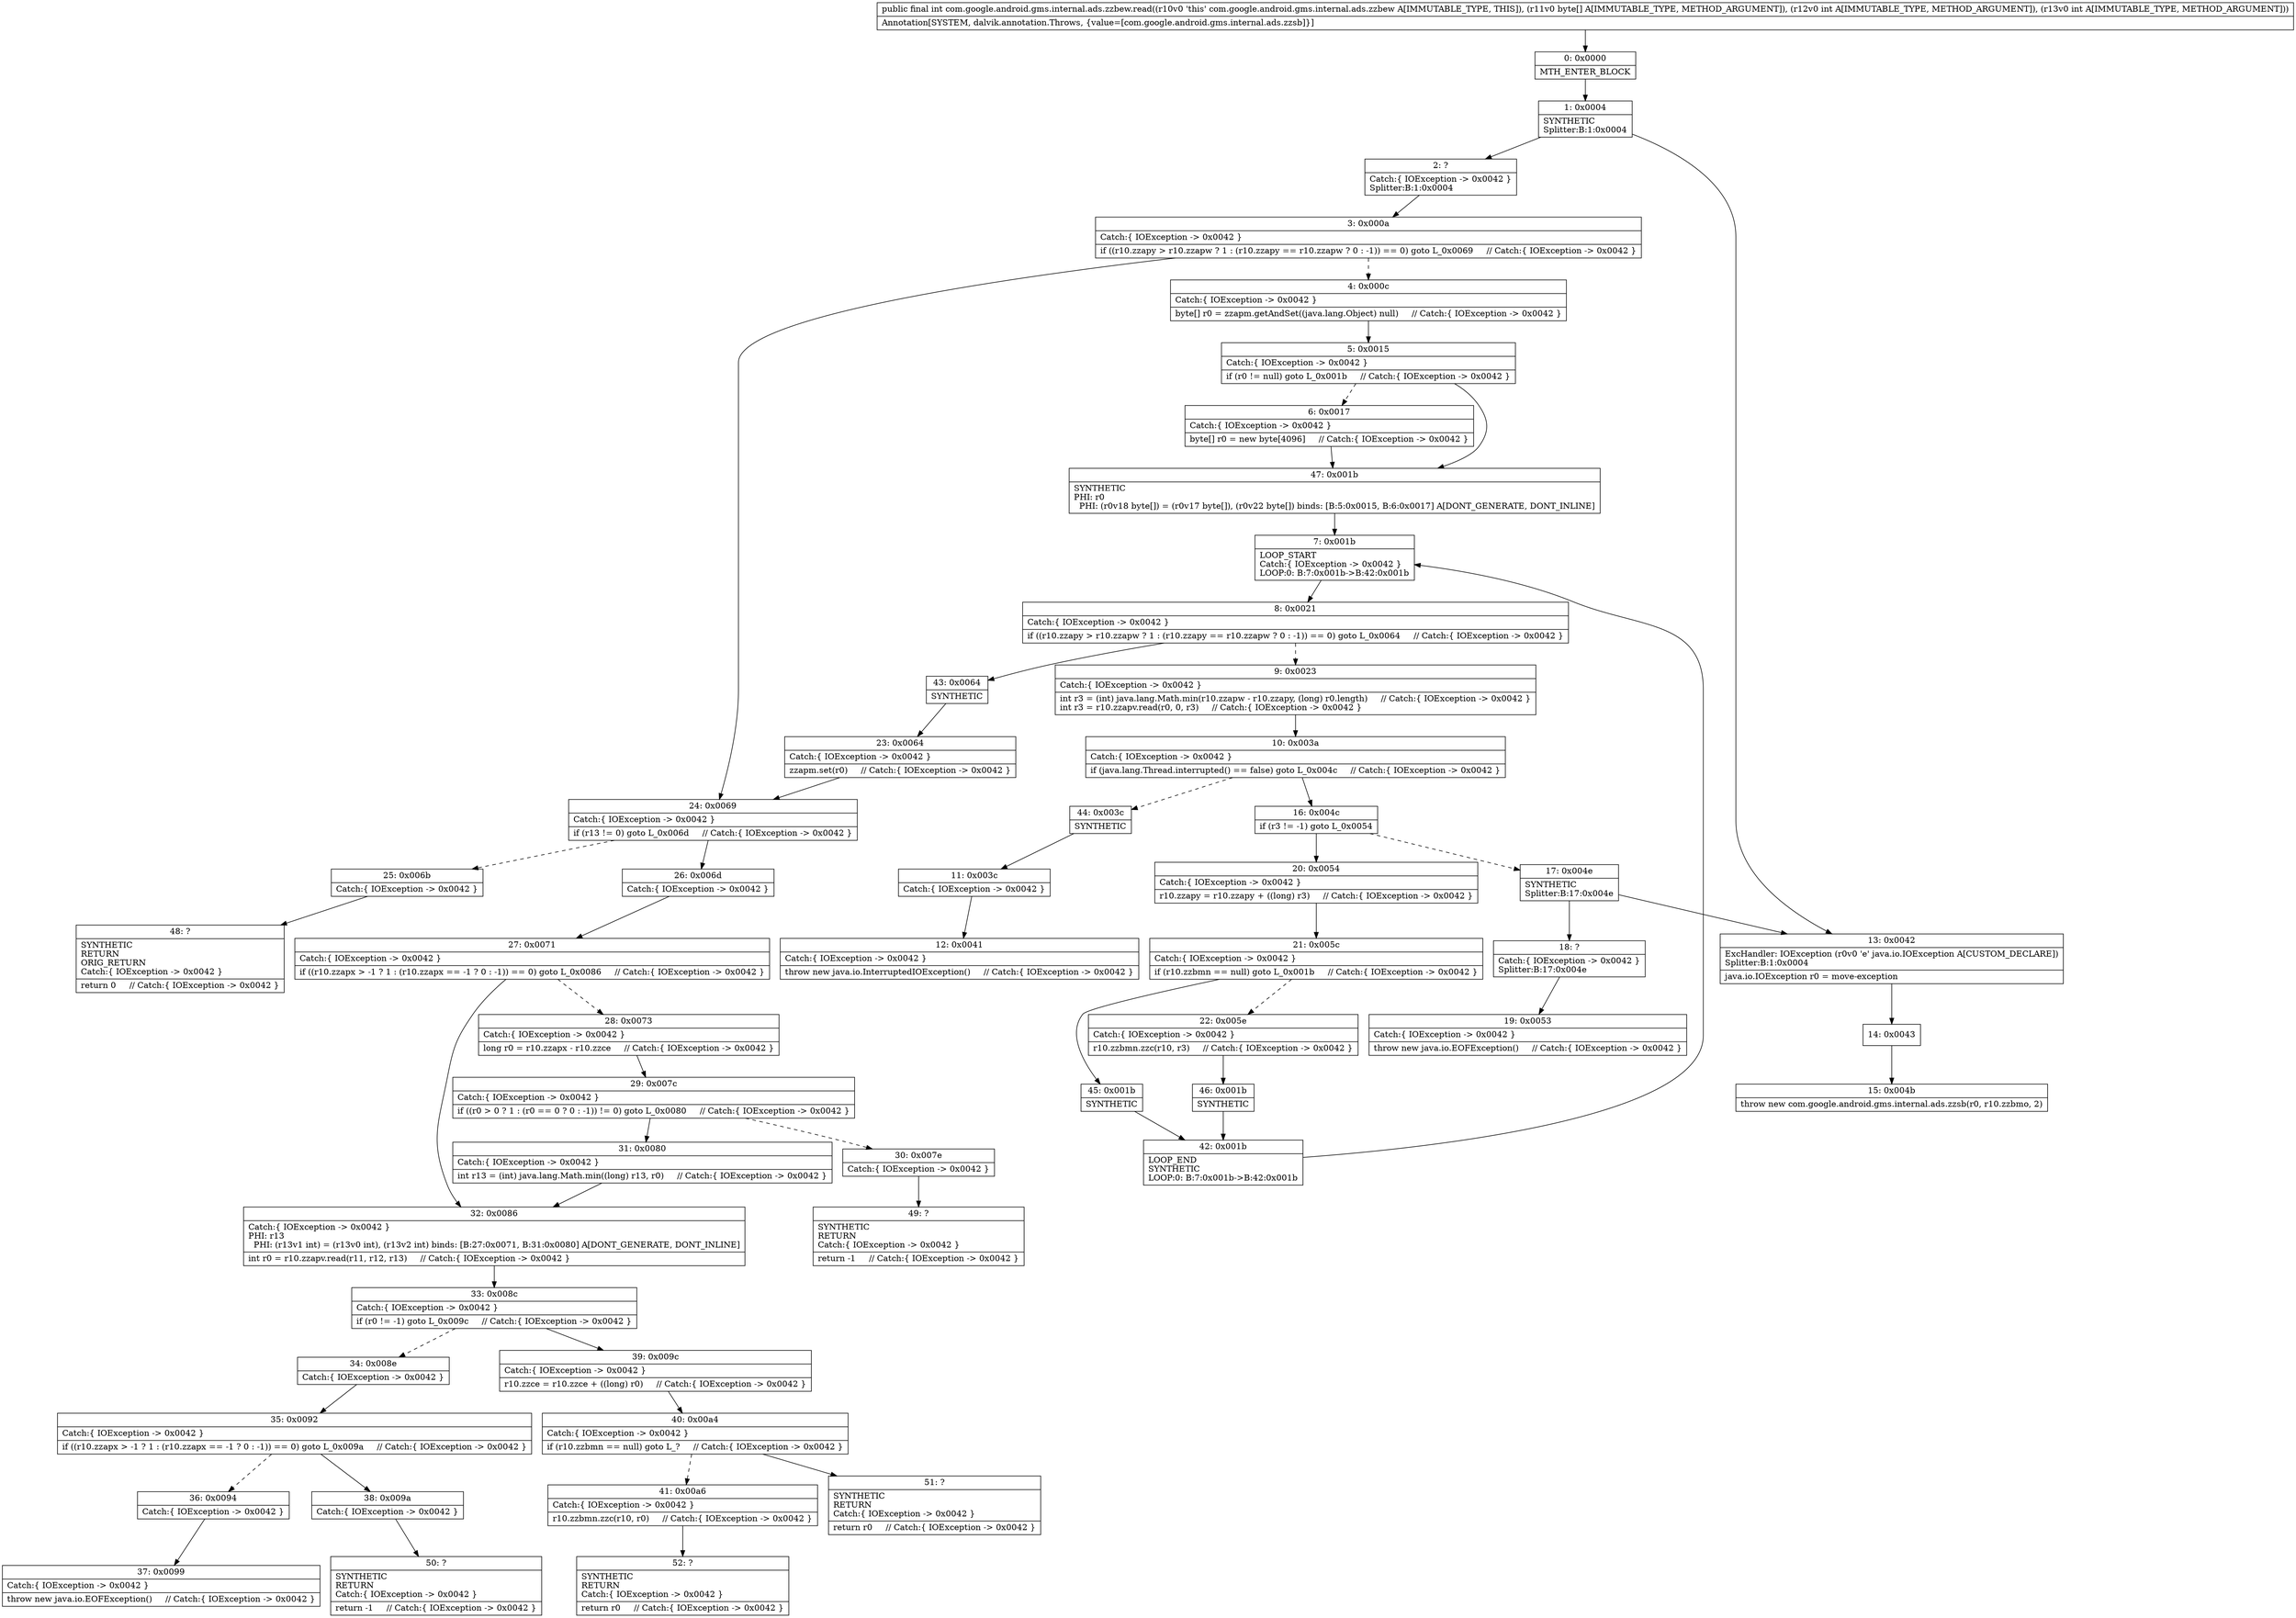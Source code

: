 digraph "CFG forcom.google.android.gms.internal.ads.zzbew.read([BII)I" {
Node_0 [shape=record,label="{0\:\ 0x0000|MTH_ENTER_BLOCK\l}"];
Node_1 [shape=record,label="{1\:\ 0x0004|SYNTHETIC\lSplitter:B:1:0x0004\l}"];
Node_2 [shape=record,label="{2\:\ ?|Catch:\{ IOException \-\> 0x0042 \}\lSplitter:B:1:0x0004\l}"];
Node_3 [shape=record,label="{3\:\ 0x000a|Catch:\{ IOException \-\> 0x0042 \}\l|if ((r10.zzapy \> r10.zzapw ? 1 : (r10.zzapy == r10.zzapw ? 0 : \-1)) == 0) goto L_0x0069     \/\/ Catch:\{ IOException \-\> 0x0042 \}\l}"];
Node_4 [shape=record,label="{4\:\ 0x000c|Catch:\{ IOException \-\> 0x0042 \}\l|byte[] r0 = zzapm.getAndSet((java.lang.Object) null)     \/\/ Catch:\{ IOException \-\> 0x0042 \}\l}"];
Node_5 [shape=record,label="{5\:\ 0x0015|Catch:\{ IOException \-\> 0x0042 \}\l|if (r0 != null) goto L_0x001b     \/\/ Catch:\{ IOException \-\> 0x0042 \}\l}"];
Node_6 [shape=record,label="{6\:\ 0x0017|Catch:\{ IOException \-\> 0x0042 \}\l|byte[] r0 = new byte[4096]     \/\/ Catch:\{ IOException \-\> 0x0042 \}\l}"];
Node_7 [shape=record,label="{7\:\ 0x001b|LOOP_START\lCatch:\{ IOException \-\> 0x0042 \}\lLOOP:0: B:7:0x001b\-\>B:42:0x001b\l}"];
Node_8 [shape=record,label="{8\:\ 0x0021|Catch:\{ IOException \-\> 0x0042 \}\l|if ((r10.zzapy \> r10.zzapw ? 1 : (r10.zzapy == r10.zzapw ? 0 : \-1)) == 0) goto L_0x0064     \/\/ Catch:\{ IOException \-\> 0x0042 \}\l}"];
Node_9 [shape=record,label="{9\:\ 0x0023|Catch:\{ IOException \-\> 0x0042 \}\l|int r3 = (int) java.lang.Math.min(r10.zzapw \- r10.zzapy, (long) r0.length)     \/\/ Catch:\{ IOException \-\> 0x0042 \}\lint r3 = r10.zzapv.read(r0, 0, r3)     \/\/ Catch:\{ IOException \-\> 0x0042 \}\l}"];
Node_10 [shape=record,label="{10\:\ 0x003a|Catch:\{ IOException \-\> 0x0042 \}\l|if (java.lang.Thread.interrupted() == false) goto L_0x004c     \/\/ Catch:\{ IOException \-\> 0x0042 \}\l}"];
Node_11 [shape=record,label="{11\:\ 0x003c|Catch:\{ IOException \-\> 0x0042 \}\l}"];
Node_12 [shape=record,label="{12\:\ 0x0041|Catch:\{ IOException \-\> 0x0042 \}\l|throw new java.io.InterruptedIOException()     \/\/ Catch:\{ IOException \-\> 0x0042 \}\l}"];
Node_13 [shape=record,label="{13\:\ 0x0042|ExcHandler: IOException (r0v0 'e' java.io.IOException A[CUSTOM_DECLARE])\lSplitter:B:1:0x0004\l|java.io.IOException r0 = move\-exception\l}"];
Node_14 [shape=record,label="{14\:\ 0x0043}"];
Node_15 [shape=record,label="{15\:\ 0x004b|throw new com.google.android.gms.internal.ads.zzsb(r0, r10.zzbmo, 2)\l}"];
Node_16 [shape=record,label="{16\:\ 0x004c|if (r3 != \-1) goto L_0x0054\l}"];
Node_17 [shape=record,label="{17\:\ 0x004e|SYNTHETIC\lSplitter:B:17:0x004e\l}"];
Node_18 [shape=record,label="{18\:\ ?|Catch:\{ IOException \-\> 0x0042 \}\lSplitter:B:17:0x004e\l}"];
Node_19 [shape=record,label="{19\:\ 0x0053|Catch:\{ IOException \-\> 0x0042 \}\l|throw new java.io.EOFException()     \/\/ Catch:\{ IOException \-\> 0x0042 \}\l}"];
Node_20 [shape=record,label="{20\:\ 0x0054|Catch:\{ IOException \-\> 0x0042 \}\l|r10.zzapy = r10.zzapy + ((long) r3)     \/\/ Catch:\{ IOException \-\> 0x0042 \}\l}"];
Node_21 [shape=record,label="{21\:\ 0x005c|Catch:\{ IOException \-\> 0x0042 \}\l|if (r10.zzbmn == null) goto L_0x001b     \/\/ Catch:\{ IOException \-\> 0x0042 \}\l}"];
Node_22 [shape=record,label="{22\:\ 0x005e|Catch:\{ IOException \-\> 0x0042 \}\l|r10.zzbmn.zzc(r10, r3)     \/\/ Catch:\{ IOException \-\> 0x0042 \}\l}"];
Node_23 [shape=record,label="{23\:\ 0x0064|Catch:\{ IOException \-\> 0x0042 \}\l|zzapm.set(r0)     \/\/ Catch:\{ IOException \-\> 0x0042 \}\l}"];
Node_24 [shape=record,label="{24\:\ 0x0069|Catch:\{ IOException \-\> 0x0042 \}\l|if (r13 != 0) goto L_0x006d     \/\/ Catch:\{ IOException \-\> 0x0042 \}\l}"];
Node_25 [shape=record,label="{25\:\ 0x006b|Catch:\{ IOException \-\> 0x0042 \}\l}"];
Node_26 [shape=record,label="{26\:\ 0x006d|Catch:\{ IOException \-\> 0x0042 \}\l}"];
Node_27 [shape=record,label="{27\:\ 0x0071|Catch:\{ IOException \-\> 0x0042 \}\l|if ((r10.zzapx \> \-1 ? 1 : (r10.zzapx == \-1 ? 0 : \-1)) == 0) goto L_0x0086     \/\/ Catch:\{ IOException \-\> 0x0042 \}\l}"];
Node_28 [shape=record,label="{28\:\ 0x0073|Catch:\{ IOException \-\> 0x0042 \}\l|long r0 = r10.zzapx \- r10.zzce     \/\/ Catch:\{ IOException \-\> 0x0042 \}\l}"];
Node_29 [shape=record,label="{29\:\ 0x007c|Catch:\{ IOException \-\> 0x0042 \}\l|if ((r0 \> 0 ? 1 : (r0 == 0 ? 0 : \-1)) != 0) goto L_0x0080     \/\/ Catch:\{ IOException \-\> 0x0042 \}\l}"];
Node_30 [shape=record,label="{30\:\ 0x007e|Catch:\{ IOException \-\> 0x0042 \}\l}"];
Node_31 [shape=record,label="{31\:\ 0x0080|Catch:\{ IOException \-\> 0x0042 \}\l|int r13 = (int) java.lang.Math.min((long) r13, r0)     \/\/ Catch:\{ IOException \-\> 0x0042 \}\l}"];
Node_32 [shape=record,label="{32\:\ 0x0086|Catch:\{ IOException \-\> 0x0042 \}\lPHI: r13 \l  PHI: (r13v1 int) = (r13v0 int), (r13v2 int) binds: [B:27:0x0071, B:31:0x0080] A[DONT_GENERATE, DONT_INLINE]\l|int r0 = r10.zzapv.read(r11, r12, r13)     \/\/ Catch:\{ IOException \-\> 0x0042 \}\l}"];
Node_33 [shape=record,label="{33\:\ 0x008c|Catch:\{ IOException \-\> 0x0042 \}\l|if (r0 != \-1) goto L_0x009c     \/\/ Catch:\{ IOException \-\> 0x0042 \}\l}"];
Node_34 [shape=record,label="{34\:\ 0x008e|Catch:\{ IOException \-\> 0x0042 \}\l}"];
Node_35 [shape=record,label="{35\:\ 0x0092|Catch:\{ IOException \-\> 0x0042 \}\l|if ((r10.zzapx \> \-1 ? 1 : (r10.zzapx == \-1 ? 0 : \-1)) == 0) goto L_0x009a     \/\/ Catch:\{ IOException \-\> 0x0042 \}\l}"];
Node_36 [shape=record,label="{36\:\ 0x0094|Catch:\{ IOException \-\> 0x0042 \}\l}"];
Node_37 [shape=record,label="{37\:\ 0x0099|Catch:\{ IOException \-\> 0x0042 \}\l|throw new java.io.EOFException()     \/\/ Catch:\{ IOException \-\> 0x0042 \}\l}"];
Node_38 [shape=record,label="{38\:\ 0x009a|Catch:\{ IOException \-\> 0x0042 \}\l}"];
Node_39 [shape=record,label="{39\:\ 0x009c|Catch:\{ IOException \-\> 0x0042 \}\l|r10.zzce = r10.zzce + ((long) r0)     \/\/ Catch:\{ IOException \-\> 0x0042 \}\l}"];
Node_40 [shape=record,label="{40\:\ 0x00a4|Catch:\{ IOException \-\> 0x0042 \}\l|if (r10.zzbmn == null) goto L_?     \/\/ Catch:\{ IOException \-\> 0x0042 \}\l}"];
Node_41 [shape=record,label="{41\:\ 0x00a6|Catch:\{ IOException \-\> 0x0042 \}\l|r10.zzbmn.zzc(r10, r0)     \/\/ Catch:\{ IOException \-\> 0x0042 \}\l}"];
Node_42 [shape=record,label="{42\:\ 0x001b|LOOP_END\lSYNTHETIC\lLOOP:0: B:7:0x001b\-\>B:42:0x001b\l}"];
Node_43 [shape=record,label="{43\:\ 0x0064|SYNTHETIC\l}"];
Node_44 [shape=record,label="{44\:\ 0x003c|SYNTHETIC\l}"];
Node_45 [shape=record,label="{45\:\ 0x001b|SYNTHETIC\l}"];
Node_46 [shape=record,label="{46\:\ 0x001b|SYNTHETIC\l}"];
Node_47 [shape=record,label="{47\:\ 0x001b|SYNTHETIC\lPHI: r0 \l  PHI: (r0v18 byte[]) = (r0v17 byte[]), (r0v22 byte[]) binds: [B:5:0x0015, B:6:0x0017] A[DONT_GENERATE, DONT_INLINE]\l}"];
Node_48 [shape=record,label="{48\:\ ?|SYNTHETIC\lRETURN\lORIG_RETURN\lCatch:\{ IOException \-\> 0x0042 \}\l|return 0     \/\/ Catch:\{ IOException \-\> 0x0042 \}\l}"];
Node_49 [shape=record,label="{49\:\ ?|SYNTHETIC\lRETURN\lCatch:\{ IOException \-\> 0x0042 \}\l|return \-1     \/\/ Catch:\{ IOException \-\> 0x0042 \}\l}"];
Node_50 [shape=record,label="{50\:\ ?|SYNTHETIC\lRETURN\lCatch:\{ IOException \-\> 0x0042 \}\l|return \-1     \/\/ Catch:\{ IOException \-\> 0x0042 \}\l}"];
Node_51 [shape=record,label="{51\:\ ?|SYNTHETIC\lRETURN\lCatch:\{ IOException \-\> 0x0042 \}\l|return r0     \/\/ Catch:\{ IOException \-\> 0x0042 \}\l}"];
Node_52 [shape=record,label="{52\:\ ?|SYNTHETIC\lRETURN\lCatch:\{ IOException \-\> 0x0042 \}\l|return r0     \/\/ Catch:\{ IOException \-\> 0x0042 \}\l}"];
MethodNode[shape=record,label="{public final int com.google.android.gms.internal.ads.zzbew.read((r10v0 'this' com.google.android.gms.internal.ads.zzbew A[IMMUTABLE_TYPE, THIS]), (r11v0 byte[] A[IMMUTABLE_TYPE, METHOD_ARGUMENT]), (r12v0 int A[IMMUTABLE_TYPE, METHOD_ARGUMENT]), (r13v0 int A[IMMUTABLE_TYPE, METHOD_ARGUMENT]))  | Annotation[SYSTEM, dalvik.annotation.Throws, \{value=[com.google.android.gms.internal.ads.zzsb]\}]\l}"];
MethodNode -> Node_0;
Node_0 -> Node_1;
Node_1 -> Node_2;
Node_1 -> Node_13;
Node_2 -> Node_3;
Node_3 -> Node_4[style=dashed];
Node_3 -> Node_24;
Node_4 -> Node_5;
Node_5 -> Node_6[style=dashed];
Node_5 -> Node_47;
Node_6 -> Node_47;
Node_7 -> Node_8;
Node_8 -> Node_9[style=dashed];
Node_8 -> Node_43;
Node_9 -> Node_10;
Node_10 -> Node_16;
Node_10 -> Node_44[style=dashed];
Node_11 -> Node_12;
Node_13 -> Node_14;
Node_14 -> Node_15;
Node_16 -> Node_17[style=dashed];
Node_16 -> Node_20;
Node_17 -> Node_18;
Node_17 -> Node_13;
Node_18 -> Node_19;
Node_20 -> Node_21;
Node_21 -> Node_22[style=dashed];
Node_21 -> Node_45;
Node_22 -> Node_46;
Node_23 -> Node_24;
Node_24 -> Node_25[style=dashed];
Node_24 -> Node_26;
Node_25 -> Node_48;
Node_26 -> Node_27;
Node_27 -> Node_28[style=dashed];
Node_27 -> Node_32;
Node_28 -> Node_29;
Node_29 -> Node_30[style=dashed];
Node_29 -> Node_31;
Node_30 -> Node_49;
Node_31 -> Node_32;
Node_32 -> Node_33;
Node_33 -> Node_34[style=dashed];
Node_33 -> Node_39;
Node_34 -> Node_35;
Node_35 -> Node_36[style=dashed];
Node_35 -> Node_38;
Node_36 -> Node_37;
Node_38 -> Node_50;
Node_39 -> Node_40;
Node_40 -> Node_41[style=dashed];
Node_40 -> Node_51;
Node_41 -> Node_52;
Node_42 -> Node_7;
Node_43 -> Node_23;
Node_44 -> Node_11;
Node_45 -> Node_42;
Node_46 -> Node_42;
Node_47 -> Node_7;
}

